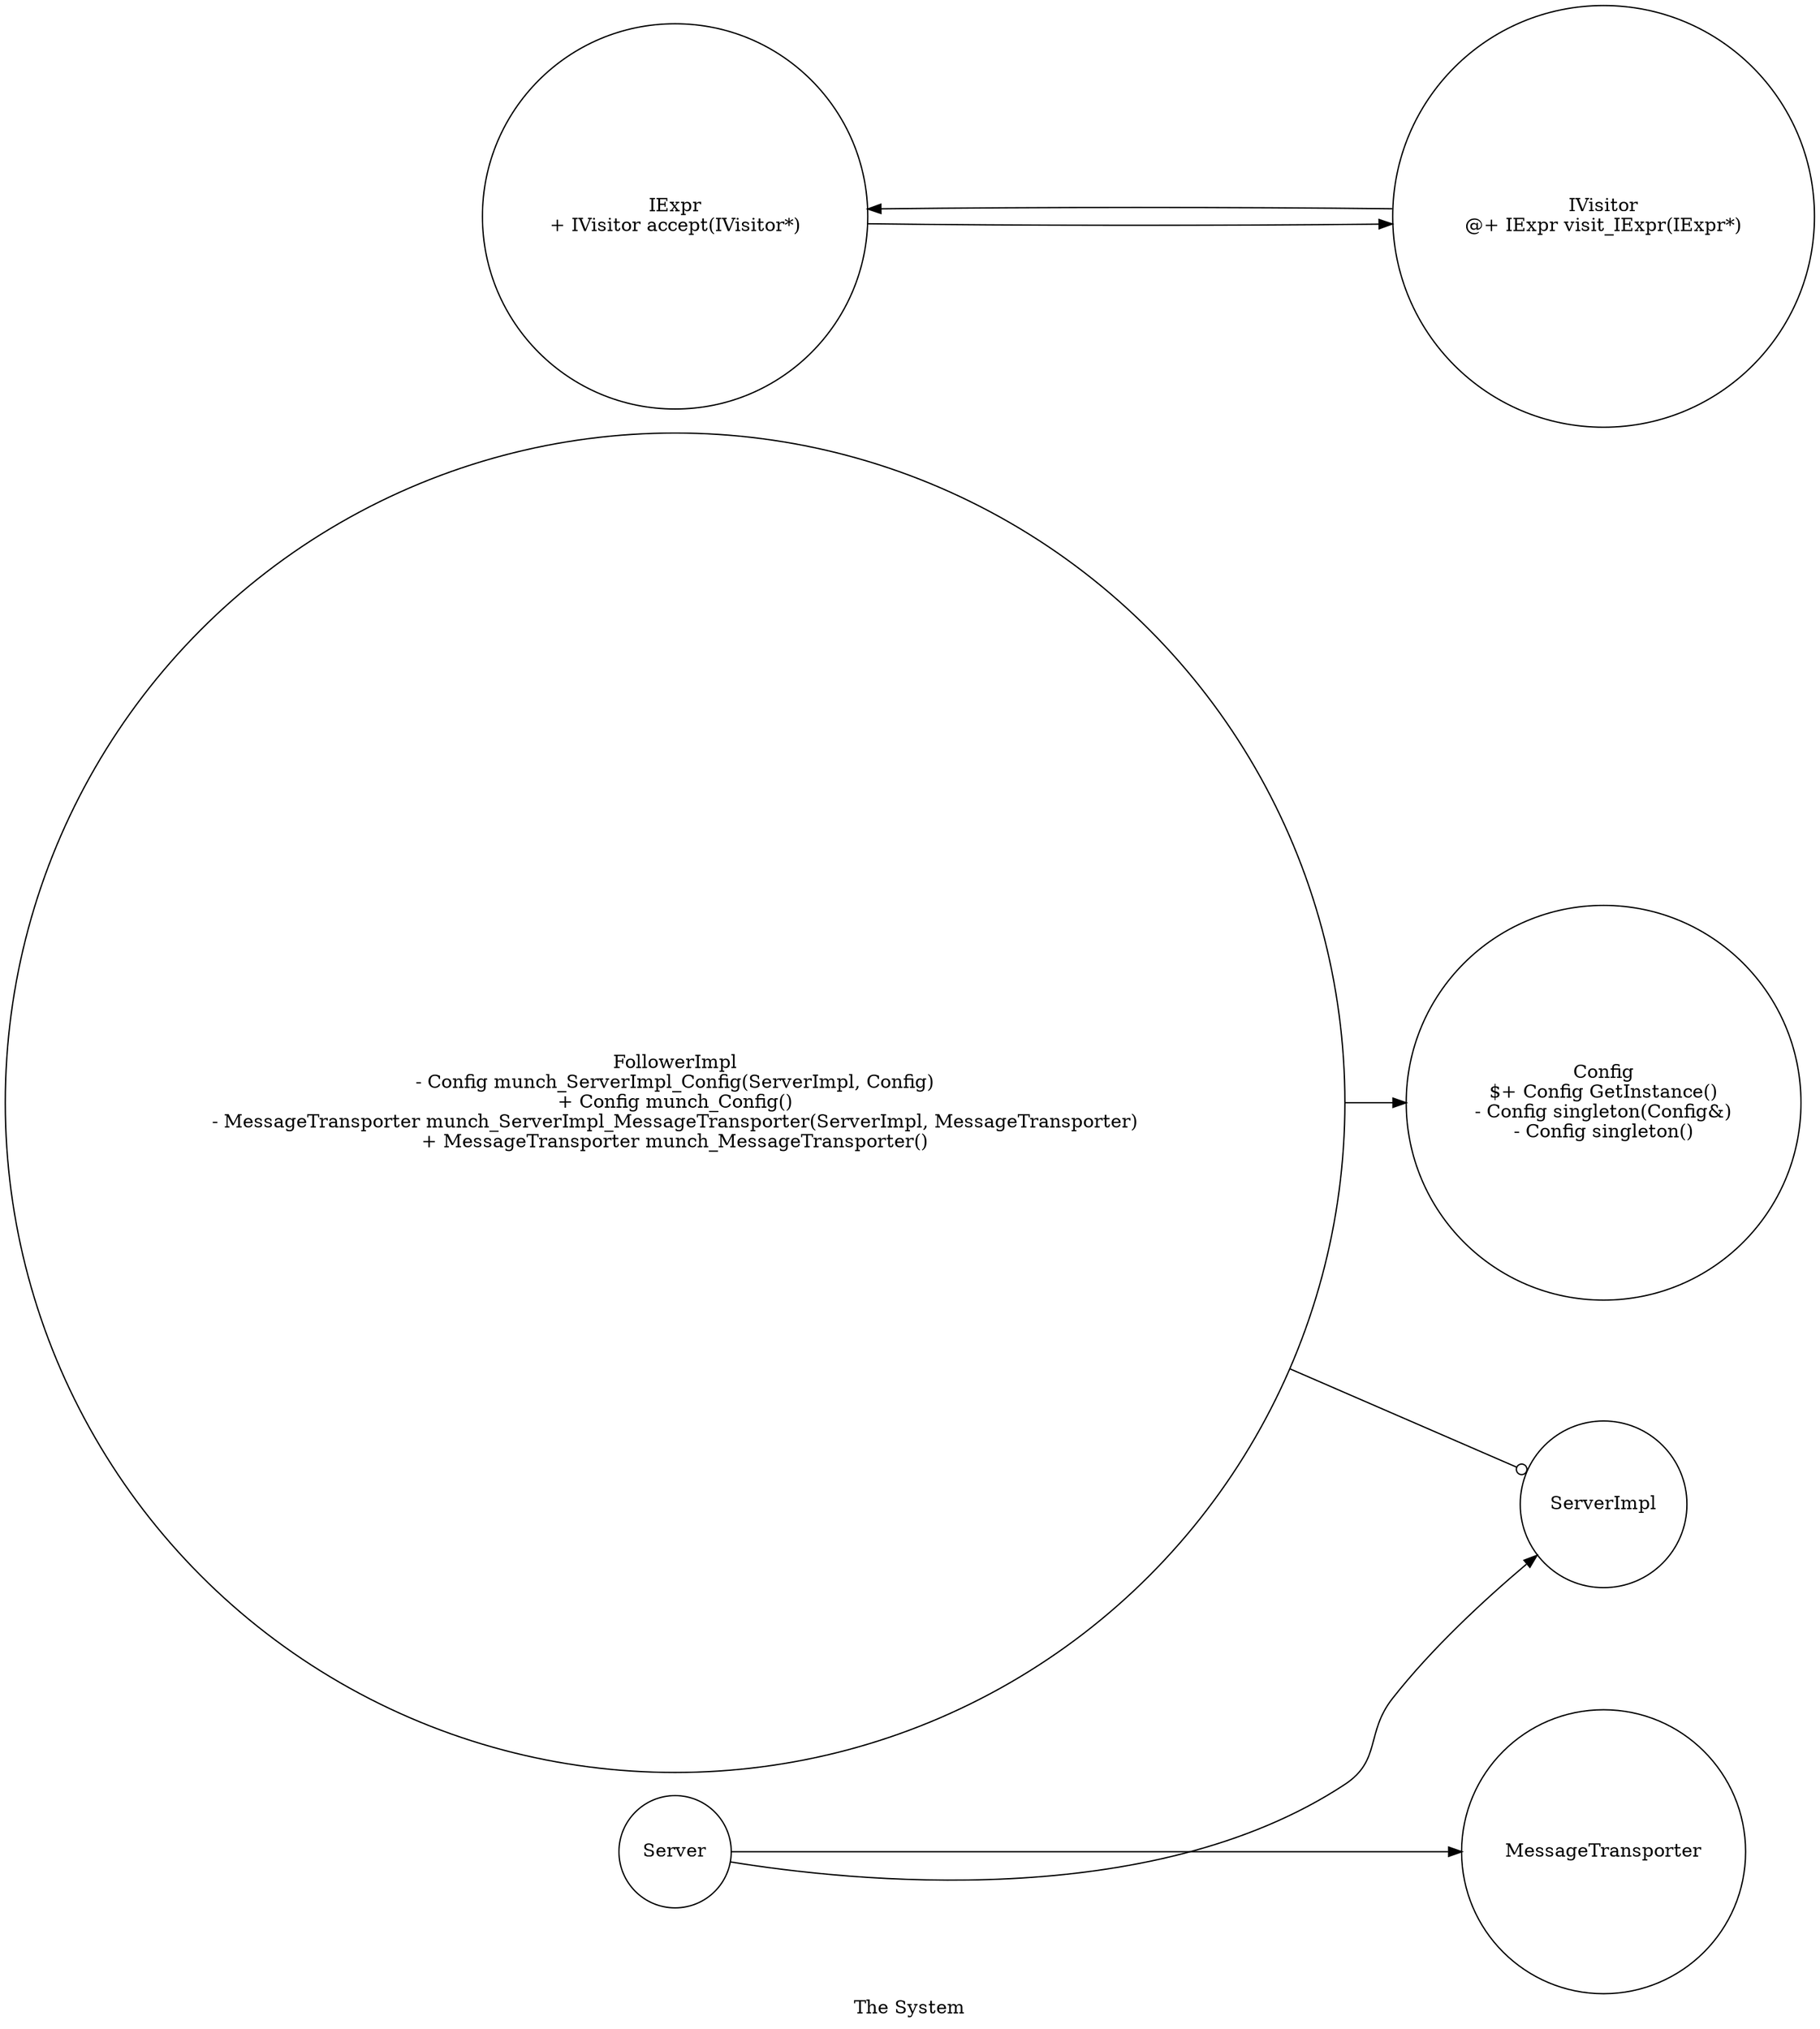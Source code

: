 digraph example {
rankdir=LR;
node [shape=circle];
Config [label="Config
$+ Config GetInstance()
- Config singleton(Config&)
- Config singleton()"];
FollowerImpl [label="FollowerImpl
- Config munch_ServerImpl_Config(ServerImpl, Config)
+ Config munch_Config()
- MessageTransporter munch_ServerImpl_MessageTransporter(ServerImpl, MessageTransporter)
+ MessageTransporter munch_MessageTransporter()"];
IExpr [label="IExpr
+ IVisitor accept(IVisitor*)"];
IVisitor [label="IVisitor
@+ IExpr visit_IExpr(IExpr*)"];
MessageTransporter [label="MessageTransporter"];
Server [label="Server"];
ServerImpl [label="ServerImpl"];

FollowerImpl -> ServerImpl[arrowhead=odot];
FollowerImpl -> Config[arrowhead=normal];
IExpr -> IVisitor[arrowhead=normal];
IVisitor -> IExpr[arrowhead=normal];
Server -> ServerImpl[arrowhead=normal];
Server -> MessageTransporter[arrowhead=normal];
label="The System"
style=filled
fillcolor=yellow
}
